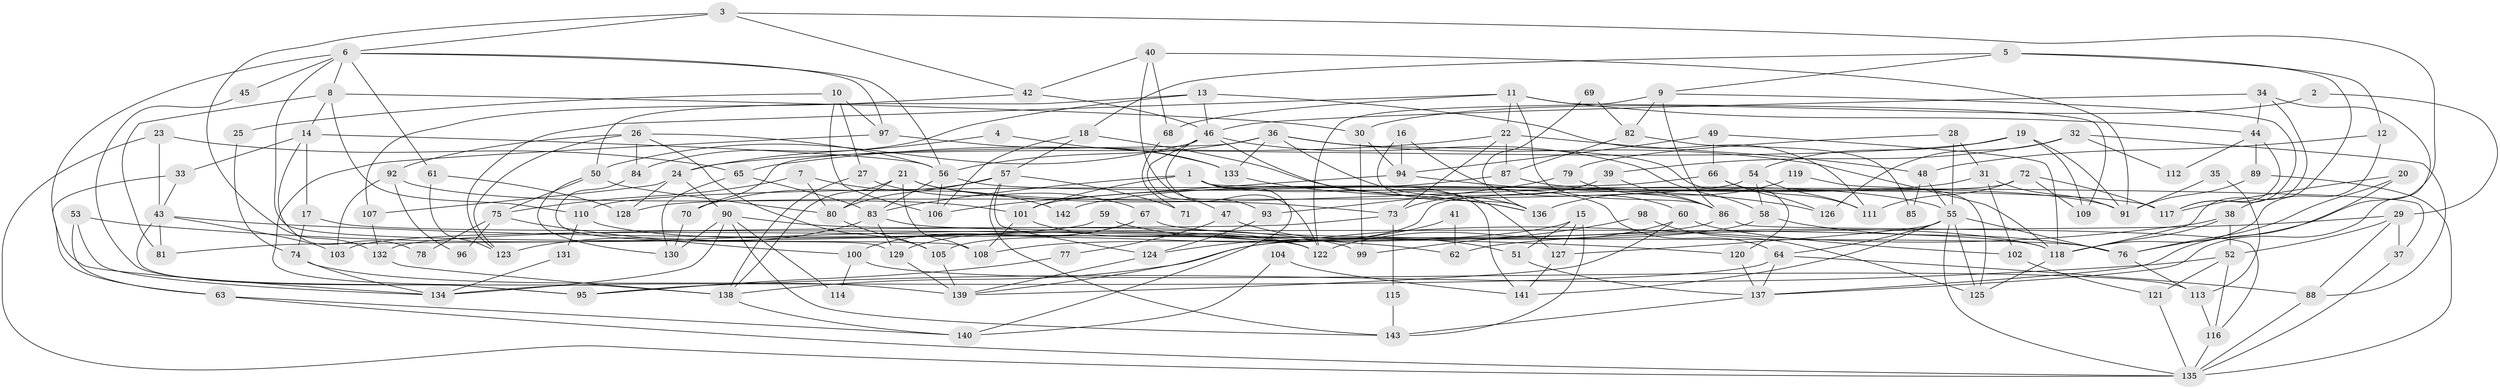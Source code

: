 // coarse degree distribution, {2: 0.041666666666666664, 5: 0.2361111111111111, 4: 0.19444444444444445, 6: 0.1388888888888889, 13: 0.027777777777777776, 3: 0.08333333333333333, 8: 0.1111111111111111, 9: 0.05555555555555555, 7: 0.06944444444444445, 10: 0.027777777777777776, 12: 0.013888888888888888}
// Generated by graph-tools (version 1.1) at 2025/37/03/04/25 23:37:06]
// undirected, 143 vertices, 286 edges
graph export_dot {
  node [color=gray90,style=filled];
  1;
  2;
  3;
  4;
  5;
  6;
  7;
  8;
  9;
  10;
  11;
  12;
  13;
  14;
  15;
  16;
  17;
  18;
  19;
  20;
  21;
  22;
  23;
  24;
  25;
  26;
  27;
  28;
  29;
  30;
  31;
  32;
  33;
  34;
  35;
  36;
  37;
  38;
  39;
  40;
  41;
  42;
  43;
  44;
  45;
  46;
  47;
  48;
  49;
  50;
  51;
  52;
  53;
  54;
  55;
  56;
  57;
  58;
  59;
  60;
  61;
  62;
  63;
  64;
  65;
  66;
  67;
  68;
  69;
  70;
  71;
  72;
  73;
  74;
  75;
  76;
  77;
  78;
  79;
  80;
  81;
  82;
  83;
  84;
  85;
  86;
  87;
  88;
  89;
  90;
  91;
  92;
  93;
  94;
  95;
  96;
  97;
  98;
  99;
  100;
  101;
  102;
  103;
  104;
  105;
  106;
  107;
  108;
  109;
  110;
  111;
  112;
  113;
  114;
  115;
  116;
  117;
  118;
  119;
  120;
  121;
  122;
  123;
  124;
  125;
  126;
  127;
  128;
  129;
  130;
  131;
  132;
  133;
  134;
  135;
  136;
  137;
  138;
  139;
  140;
  141;
  142;
  143;
  1 -- 83;
  1 -- 64;
  1 -- 37;
  1 -- 101;
  1 -- 140;
  1 -- 141;
  2 -- 30;
  2 -- 29;
  3 -- 6;
  3 -- 76;
  3 -- 42;
  3 -- 132;
  4 -- 133;
  4 -- 24;
  5 -- 18;
  5 -- 38;
  5 -- 9;
  5 -- 12;
  6 -- 134;
  6 -- 108;
  6 -- 8;
  6 -- 45;
  6 -- 56;
  6 -- 61;
  6 -- 97;
  7 -- 80;
  7 -- 75;
  7 -- 142;
  8 -- 14;
  8 -- 30;
  8 -- 81;
  8 -- 110;
  9 -- 122;
  9 -- 82;
  9 -- 86;
  9 -- 117;
  10 -- 106;
  10 -- 97;
  10 -- 25;
  10 -- 27;
  11 -- 44;
  11 -- 22;
  11 -- 68;
  11 -- 86;
  11 -- 109;
  11 -- 123;
  12 -- 118;
  12 -- 48;
  13 -- 111;
  13 -- 46;
  13 -- 50;
  13 -- 84;
  14 -- 56;
  14 -- 17;
  14 -- 33;
  14 -- 78;
  15 -- 127;
  15 -- 143;
  15 -- 51;
  15 -- 108;
  16 -- 136;
  16 -- 60;
  16 -- 94;
  17 -- 122;
  17 -- 74;
  18 -- 57;
  18 -- 136;
  18 -- 106;
  19 -- 91;
  19 -- 54;
  19 -- 24;
  19 -- 109;
  20 -- 137;
  20 -- 117;
  20 -- 76;
  21 -- 108;
  21 -- 73;
  21 -- 55;
  21 -- 80;
  21 -- 138;
  22 -- 65;
  22 -- 48;
  22 -- 73;
  22 -- 87;
  23 -- 65;
  23 -- 135;
  23 -- 43;
  24 -- 107;
  24 -- 90;
  24 -- 128;
  25 -- 74;
  26 -- 105;
  26 -- 56;
  26 -- 84;
  26 -- 92;
  26 -- 123;
  27 -- 138;
  27 -- 67;
  28 -- 55;
  28 -- 79;
  28 -- 31;
  29 -- 88;
  29 -- 37;
  29 -- 52;
  29 -- 62;
  30 -- 94;
  30 -- 99;
  31 -- 91;
  31 -- 102;
  31 -- 142;
  32 -- 39;
  32 -- 88;
  32 -- 112;
  32 -- 126;
  33 -- 43;
  33 -- 63;
  34 -- 46;
  34 -- 118;
  34 -- 44;
  34 -- 137;
  35 -- 91;
  35 -- 113;
  36 -- 56;
  36 -- 118;
  36 -- 70;
  36 -- 120;
  36 -- 133;
  36 -- 136;
  37 -- 135;
  38 -- 52;
  38 -- 138;
  38 -- 118;
  39 -- 73;
  39 -- 86;
  40 -- 42;
  40 -- 91;
  40 -- 68;
  40 -- 93;
  41 -- 124;
  41 -- 62;
  42 -- 46;
  42 -- 107;
  43 -- 103;
  43 -- 81;
  43 -- 95;
  43 -- 120;
  44 -- 117;
  44 -- 89;
  44 -- 112;
  45 -- 95;
  46 -- 58;
  46 -- 50;
  46 -- 47;
  46 -- 122;
  46 -- 127;
  47 -- 51;
  47 -- 77;
  48 -- 55;
  48 -- 85;
  49 -- 94;
  49 -- 118;
  49 -- 66;
  50 -- 80;
  50 -- 75;
  50 -- 130;
  51 -- 137;
  52 -- 121;
  52 -- 95;
  52 -- 116;
  53 -- 63;
  53 -- 134;
  53 -- 62;
  54 -- 111;
  54 -- 128;
  54 -- 58;
  55 -- 127;
  55 -- 64;
  55 -- 76;
  55 -- 125;
  55 -- 135;
  55 -- 141;
  56 -- 83;
  56 -- 106;
  56 -- 117;
  57 -- 80;
  57 -- 143;
  57 -- 70;
  57 -- 71;
  57 -- 124;
  58 -- 76;
  58 -- 139;
  59 -- 118;
  59 -- 81;
  60 -- 122;
  60 -- 139;
  60 -- 102;
  61 -- 123;
  61 -- 128;
  63 -- 135;
  63 -- 140;
  64 -- 137;
  64 -- 88;
  64 -- 134;
  65 -- 130;
  65 -- 83;
  66 -- 126;
  66 -- 110;
  66 -- 111;
  67 -- 76;
  67 -- 100;
  67 -- 129;
  68 -- 71;
  69 -- 136;
  69 -- 82;
  70 -- 130;
  72 -- 117;
  72 -- 109;
  72 -- 105;
  72 -- 111;
  73 -- 132;
  73 -- 115;
  74 -- 139;
  74 -- 134;
  75 -- 100;
  75 -- 78;
  75 -- 96;
  76 -- 113;
  77 -- 95;
  79 -- 86;
  79 -- 93;
  80 -- 105;
  82 -- 87;
  82 -- 85;
  83 -- 129;
  83 -- 123;
  83 -- 118;
  84 -- 129;
  86 -- 103;
  86 -- 116;
  87 -- 101;
  87 -- 91;
  88 -- 135;
  89 -- 135;
  89 -- 91;
  90 -- 130;
  90 -- 99;
  90 -- 114;
  90 -- 134;
  90 -- 143;
  92 -- 101;
  92 -- 96;
  92 -- 103;
  93 -- 124;
  94 -- 106;
  94 -- 126;
  97 -- 138;
  97 -- 133;
  98 -- 125;
  98 -- 99;
  100 -- 113;
  100 -- 114;
  101 -- 122;
  101 -- 108;
  102 -- 121;
  104 -- 141;
  104 -- 140;
  105 -- 139;
  107 -- 132;
  110 -- 122;
  110 -- 131;
  113 -- 116;
  115 -- 143;
  116 -- 135;
  118 -- 125;
  119 -- 136;
  119 -- 125;
  120 -- 137;
  121 -- 135;
  124 -- 139;
  127 -- 141;
  129 -- 139;
  131 -- 134;
  132 -- 138;
  133 -- 136;
  137 -- 143;
  138 -- 140;
}
